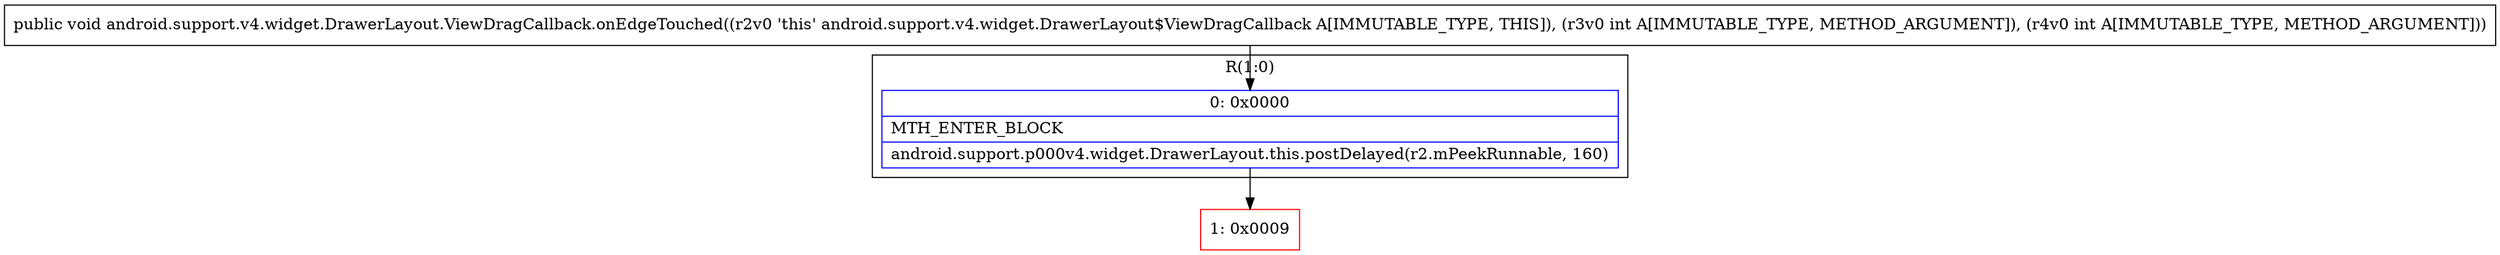 digraph "CFG forandroid.support.v4.widget.DrawerLayout.ViewDragCallback.onEdgeTouched(II)V" {
subgraph cluster_Region_477030146 {
label = "R(1:0)";
node [shape=record,color=blue];
Node_0 [shape=record,label="{0\:\ 0x0000|MTH_ENTER_BLOCK\l|android.support.p000v4.widget.DrawerLayout.this.postDelayed(r2.mPeekRunnable, 160)\l}"];
}
Node_1 [shape=record,color=red,label="{1\:\ 0x0009}"];
MethodNode[shape=record,label="{public void android.support.v4.widget.DrawerLayout.ViewDragCallback.onEdgeTouched((r2v0 'this' android.support.v4.widget.DrawerLayout$ViewDragCallback A[IMMUTABLE_TYPE, THIS]), (r3v0 int A[IMMUTABLE_TYPE, METHOD_ARGUMENT]), (r4v0 int A[IMMUTABLE_TYPE, METHOD_ARGUMENT])) }"];
MethodNode -> Node_0;
Node_0 -> Node_1;
}

